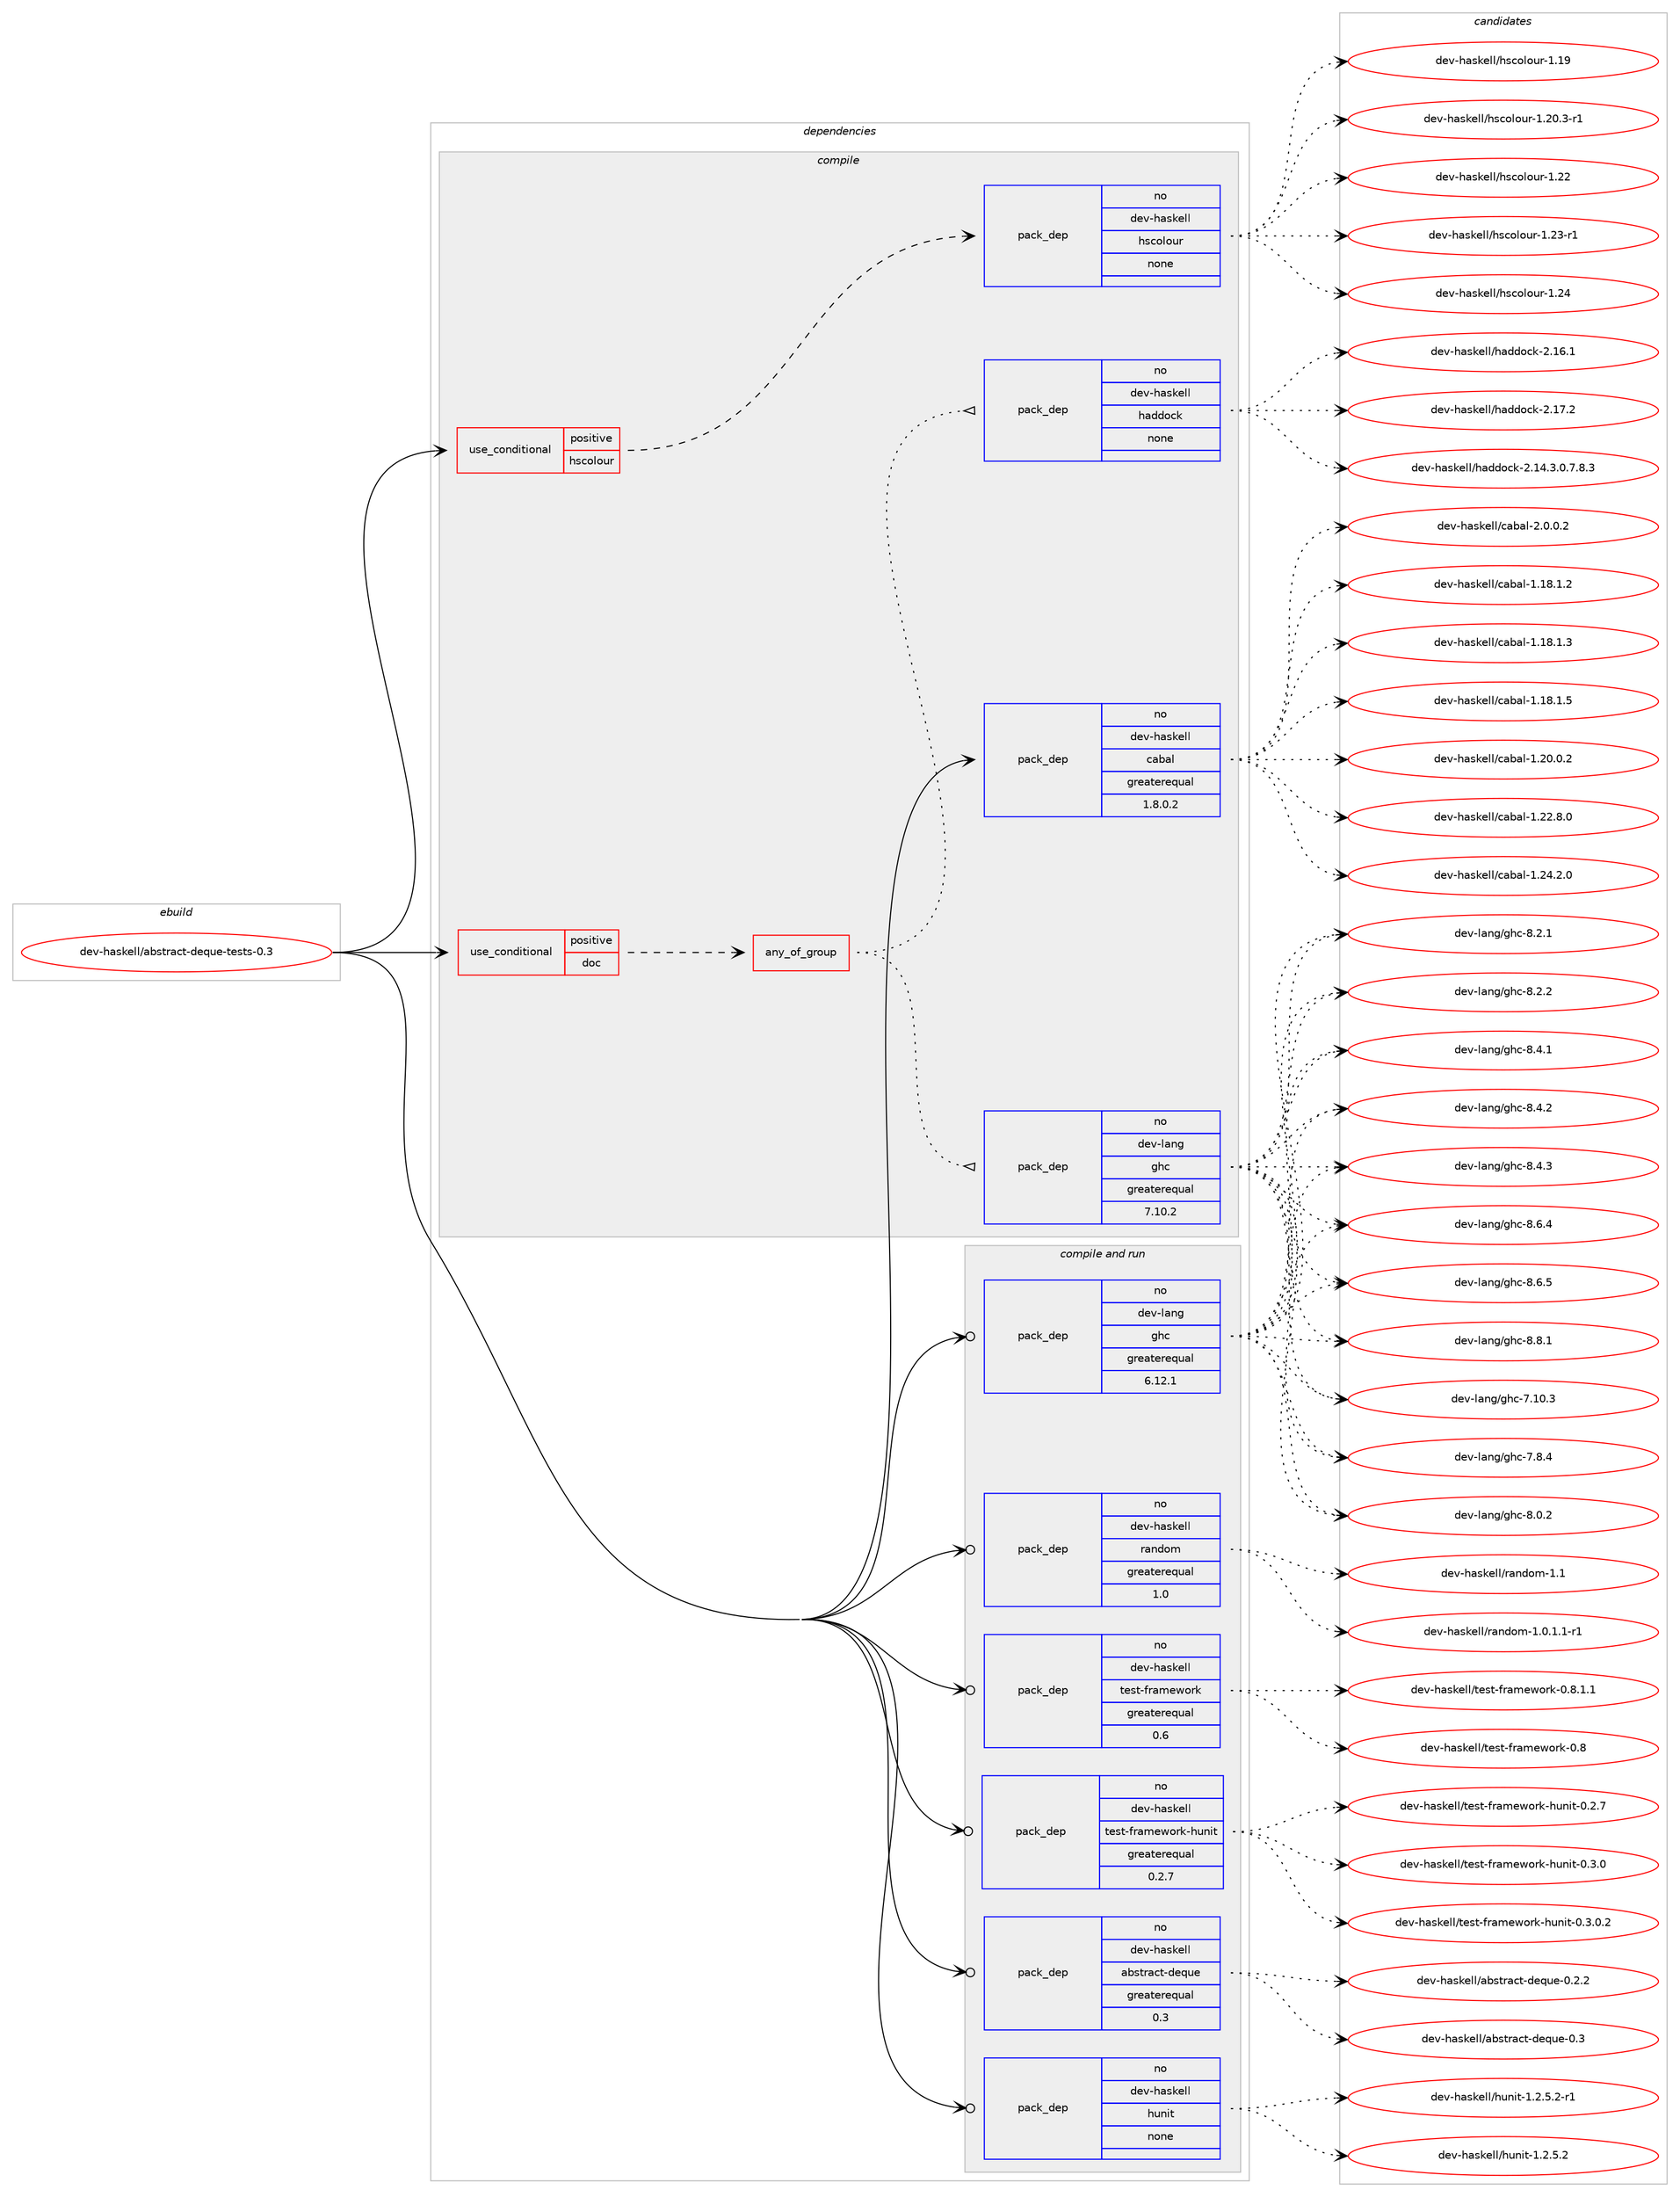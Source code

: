 digraph prolog {

# *************
# Graph options
# *************

newrank=true;
concentrate=true;
compound=true;
graph [rankdir=LR,fontname=Helvetica,fontsize=10,ranksep=1.5];#, ranksep=2.5, nodesep=0.2];
edge  [arrowhead=vee];
node  [fontname=Helvetica,fontsize=10];

# **********
# The ebuild
# **********

subgraph cluster_leftcol {
color=gray;
rank=same;
label=<<i>ebuild</i>>;
id [label="dev-haskell/abstract-deque-tests-0.3", color=red, width=4, href="../dev-haskell/abstract-deque-tests-0.3.svg"];
}

# ****************
# The dependencies
# ****************

subgraph cluster_midcol {
color=gray;
label=<<i>dependencies</i>>;
subgraph cluster_compile {
fillcolor="#eeeeee";
style=filled;
label=<<i>compile</i>>;
subgraph cond124624 {
dependency525567 [label=<<TABLE BORDER="0" CELLBORDER="1" CELLSPACING="0" CELLPADDING="4"><TR><TD ROWSPAN="3" CELLPADDING="10">use_conditional</TD></TR><TR><TD>positive</TD></TR><TR><TD>doc</TD></TR></TABLE>>, shape=none, color=red];
subgraph any9434 {
dependency525568 [label=<<TABLE BORDER="0" CELLBORDER="1" CELLSPACING="0" CELLPADDING="4"><TR><TD CELLPADDING="10">any_of_group</TD></TR></TABLE>>, shape=none, color=red];subgraph pack391152 {
dependency525569 [label=<<TABLE BORDER="0" CELLBORDER="1" CELLSPACING="0" CELLPADDING="4" WIDTH="220"><TR><TD ROWSPAN="6" CELLPADDING="30">pack_dep</TD></TR><TR><TD WIDTH="110">no</TD></TR><TR><TD>dev-haskell</TD></TR><TR><TD>haddock</TD></TR><TR><TD>none</TD></TR><TR><TD></TD></TR></TABLE>>, shape=none, color=blue];
}
dependency525568:e -> dependency525569:w [weight=20,style="dotted",arrowhead="oinv"];
subgraph pack391153 {
dependency525570 [label=<<TABLE BORDER="0" CELLBORDER="1" CELLSPACING="0" CELLPADDING="4" WIDTH="220"><TR><TD ROWSPAN="6" CELLPADDING="30">pack_dep</TD></TR><TR><TD WIDTH="110">no</TD></TR><TR><TD>dev-lang</TD></TR><TR><TD>ghc</TD></TR><TR><TD>greaterequal</TD></TR><TR><TD>7.10.2</TD></TR></TABLE>>, shape=none, color=blue];
}
dependency525568:e -> dependency525570:w [weight=20,style="dotted",arrowhead="oinv"];
}
dependency525567:e -> dependency525568:w [weight=20,style="dashed",arrowhead="vee"];
}
id:e -> dependency525567:w [weight=20,style="solid",arrowhead="vee"];
subgraph cond124625 {
dependency525571 [label=<<TABLE BORDER="0" CELLBORDER="1" CELLSPACING="0" CELLPADDING="4"><TR><TD ROWSPAN="3" CELLPADDING="10">use_conditional</TD></TR><TR><TD>positive</TD></TR><TR><TD>hscolour</TD></TR></TABLE>>, shape=none, color=red];
subgraph pack391154 {
dependency525572 [label=<<TABLE BORDER="0" CELLBORDER="1" CELLSPACING="0" CELLPADDING="4" WIDTH="220"><TR><TD ROWSPAN="6" CELLPADDING="30">pack_dep</TD></TR><TR><TD WIDTH="110">no</TD></TR><TR><TD>dev-haskell</TD></TR><TR><TD>hscolour</TD></TR><TR><TD>none</TD></TR><TR><TD></TD></TR></TABLE>>, shape=none, color=blue];
}
dependency525571:e -> dependency525572:w [weight=20,style="dashed",arrowhead="vee"];
}
id:e -> dependency525571:w [weight=20,style="solid",arrowhead="vee"];
subgraph pack391155 {
dependency525573 [label=<<TABLE BORDER="0" CELLBORDER="1" CELLSPACING="0" CELLPADDING="4" WIDTH="220"><TR><TD ROWSPAN="6" CELLPADDING="30">pack_dep</TD></TR><TR><TD WIDTH="110">no</TD></TR><TR><TD>dev-haskell</TD></TR><TR><TD>cabal</TD></TR><TR><TD>greaterequal</TD></TR><TR><TD>1.8.0.2</TD></TR></TABLE>>, shape=none, color=blue];
}
id:e -> dependency525573:w [weight=20,style="solid",arrowhead="vee"];
}
subgraph cluster_compileandrun {
fillcolor="#eeeeee";
style=filled;
label=<<i>compile and run</i>>;
subgraph pack391156 {
dependency525574 [label=<<TABLE BORDER="0" CELLBORDER="1" CELLSPACING="0" CELLPADDING="4" WIDTH="220"><TR><TD ROWSPAN="6" CELLPADDING="30">pack_dep</TD></TR><TR><TD WIDTH="110">no</TD></TR><TR><TD>dev-haskell</TD></TR><TR><TD>abstract-deque</TD></TR><TR><TD>greaterequal</TD></TR><TR><TD>0.3</TD></TR></TABLE>>, shape=none, color=blue];
}
id:e -> dependency525574:w [weight=20,style="solid",arrowhead="odotvee"];
subgraph pack391157 {
dependency525575 [label=<<TABLE BORDER="0" CELLBORDER="1" CELLSPACING="0" CELLPADDING="4" WIDTH="220"><TR><TD ROWSPAN="6" CELLPADDING="30">pack_dep</TD></TR><TR><TD WIDTH="110">no</TD></TR><TR><TD>dev-haskell</TD></TR><TR><TD>hunit</TD></TR><TR><TD>none</TD></TR><TR><TD></TD></TR></TABLE>>, shape=none, color=blue];
}
id:e -> dependency525575:w [weight=20,style="solid",arrowhead="odotvee"];
subgraph pack391158 {
dependency525576 [label=<<TABLE BORDER="0" CELLBORDER="1" CELLSPACING="0" CELLPADDING="4" WIDTH="220"><TR><TD ROWSPAN="6" CELLPADDING="30">pack_dep</TD></TR><TR><TD WIDTH="110">no</TD></TR><TR><TD>dev-haskell</TD></TR><TR><TD>random</TD></TR><TR><TD>greaterequal</TD></TR><TR><TD>1.0</TD></TR></TABLE>>, shape=none, color=blue];
}
id:e -> dependency525576:w [weight=20,style="solid",arrowhead="odotvee"];
subgraph pack391159 {
dependency525577 [label=<<TABLE BORDER="0" CELLBORDER="1" CELLSPACING="0" CELLPADDING="4" WIDTH="220"><TR><TD ROWSPAN="6" CELLPADDING="30">pack_dep</TD></TR><TR><TD WIDTH="110">no</TD></TR><TR><TD>dev-haskell</TD></TR><TR><TD>test-framework</TD></TR><TR><TD>greaterequal</TD></TR><TR><TD>0.6</TD></TR></TABLE>>, shape=none, color=blue];
}
id:e -> dependency525577:w [weight=20,style="solid",arrowhead="odotvee"];
subgraph pack391160 {
dependency525578 [label=<<TABLE BORDER="0" CELLBORDER="1" CELLSPACING="0" CELLPADDING="4" WIDTH="220"><TR><TD ROWSPAN="6" CELLPADDING="30">pack_dep</TD></TR><TR><TD WIDTH="110">no</TD></TR><TR><TD>dev-haskell</TD></TR><TR><TD>test-framework-hunit</TD></TR><TR><TD>greaterequal</TD></TR><TR><TD>0.2.7</TD></TR></TABLE>>, shape=none, color=blue];
}
id:e -> dependency525578:w [weight=20,style="solid",arrowhead="odotvee"];
subgraph pack391161 {
dependency525579 [label=<<TABLE BORDER="0" CELLBORDER="1" CELLSPACING="0" CELLPADDING="4" WIDTH="220"><TR><TD ROWSPAN="6" CELLPADDING="30">pack_dep</TD></TR><TR><TD WIDTH="110">no</TD></TR><TR><TD>dev-lang</TD></TR><TR><TD>ghc</TD></TR><TR><TD>greaterequal</TD></TR><TR><TD>6.12.1</TD></TR></TABLE>>, shape=none, color=blue];
}
id:e -> dependency525579:w [weight=20,style="solid",arrowhead="odotvee"];
}
subgraph cluster_run {
fillcolor="#eeeeee";
style=filled;
label=<<i>run</i>>;
}
}

# **************
# The candidates
# **************

subgraph cluster_choices {
rank=same;
color=gray;
label=<<i>candidates</i>>;

subgraph choice391152 {
color=black;
nodesep=1;
choice1001011184510497115107101108108471049710010011199107455046495246514648465546564651 [label="dev-haskell/haddock-2.14.3.0.7.8.3", color=red, width=4,href="../dev-haskell/haddock-2.14.3.0.7.8.3.svg"];
choice100101118451049711510710110810847104971001001119910745504649544649 [label="dev-haskell/haddock-2.16.1", color=red, width=4,href="../dev-haskell/haddock-2.16.1.svg"];
choice100101118451049711510710110810847104971001001119910745504649554650 [label="dev-haskell/haddock-2.17.2", color=red, width=4,href="../dev-haskell/haddock-2.17.2.svg"];
dependency525569:e -> choice1001011184510497115107101108108471049710010011199107455046495246514648465546564651:w [style=dotted,weight="100"];
dependency525569:e -> choice100101118451049711510710110810847104971001001119910745504649544649:w [style=dotted,weight="100"];
dependency525569:e -> choice100101118451049711510710110810847104971001001119910745504649554650:w [style=dotted,weight="100"];
}
subgraph choice391153 {
color=black;
nodesep=1;
choice1001011184510897110103471031049945554649484651 [label="dev-lang/ghc-7.10.3", color=red, width=4,href="../dev-lang/ghc-7.10.3.svg"];
choice10010111845108971101034710310499455546564652 [label="dev-lang/ghc-7.8.4", color=red, width=4,href="../dev-lang/ghc-7.8.4.svg"];
choice10010111845108971101034710310499455646484650 [label="dev-lang/ghc-8.0.2", color=red, width=4,href="../dev-lang/ghc-8.0.2.svg"];
choice10010111845108971101034710310499455646504649 [label="dev-lang/ghc-8.2.1", color=red, width=4,href="../dev-lang/ghc-8.2.1.svg"];
choice10010111845108971101034710310499455646504650 [label="dev-lang/ghc-8.2.2", color=red, width=4,href="../dev-lang/ghc-8.2.2.svg"];
choice10010111845108971101034710310499455646524649 [label="dev-lang/ghc-8.4.1", color=red, width=4,href="../dev-lang/ghc-8.4.1.svg"];
choice10010111845108971101034710310499455646524650 [label="dev-lang/ghc-8.4.2", color=red, width=4,href="../dev-lang/ghc-8.4.2.svg"];
choice10010111845108971101034710310499455646524651 [label="dev-lang/ghc-8.4.3", color=red, width=4,href="../dev-lang/ghc-8.4.3.svg"];
choice10010111845108971101034710310499455646544652 [label="dev-lang/ghc-8.6.4", color=red, width=4,href="../dev-lang/ghc-8.6.4.svg"];
choice10010111845108971101034710310499455646544653 [label="dev-lang/ghc-8.6.5", color=red, width=4,href="../dev-lang/ghc-8.6.5.svg"];
choice10010111845108971101034710310499455646564649 [label="dev-lang/ghc-8.8.1", color=red, width=4,href="../dev-lang/ghc-8.8.1.svg"];
dependency525570:e -> choice1001011184510897110103471031049945554649484651:w [style=dotted,weight="100"];
dependency525570:e -> choice10010111845108971101034710310499455546564652:w [style=dotted,weight="100"];
dependency525570:e -> choice10010111845108971101034710310499455646484650:w [style=dotted,weight="100"];
dependency525570:e -> choice10010111845108971101034710310499455646504649:w [style=dotted,weight="100"];
dependency525570:e -> choice10010111845108971101034710310499455646504650:w [style=dotted,weight="100"];
dependency525570:e -> choice10010111845108971101034710310499455646524649:w [style=dotted,weight="100"];
dependency525570:e -> choice10010111845108971101034710310499455646524650:w [style=dotted,weight="100"];
dependency525570:e -> choice10010111845108971101034710310499455646524651:w [style=dotted,weight="100"];
dependency525570:e -> choice10010111845108971101034710310499455646544652:w [style=dotted,weight="100"];
dependency525570:e -> choice10010111845108971101034710310499455646544653:w [style=dotted,weight="100"];
dependency525570:e -> choice10010111845108971101034710310499455646564649:w [style=dotted,weight="100"];
}
subgraph choice391154 {
color=black;
nodesep=1;
choice100101118451049711510710110810847104115991111081111171144549464957 [label="dev-haskell/hscolour-1.19", color=red, width=4,href="../dev-haskell/hscolour-1.19.svg"];
choice10010111845104971151071011081084710411599111108111117114454946504846514511449 [label="dev-haskell/hscolour-1.20.3-r1", color=red, width=4,href="../dev-haskell/hscolour-1.20.3-r1.svg"];
choice100101118451049711510710110810847104115991111081111171144549465050 [label="dev-haskell/hscolour-1.22", color=red, width=4,href="../dev-haskell/hscolour-1.22.svg"];
choice1001011184510497115107101108108471041159911110811111711445494650514511449 [label="dev-haskell/hscolour-1.23-r1", color=red, width=4,href="../dev-haskell/hscolour-1.23-r1.svg"];
choice100101118451049711510710110810847104115991111081111171144549465052 [label="dev-haskell/hscolour-1.24", color=red, width=4,href="../dev-haskell/hscolour-1.24.svg"];
dependency525572:e -> choice100101118451049711510710110810847104115991111081111171144549464957:w [style=dotted,weight="100"];
dependency525572:e -> choice10010111845104971151071011081084710411599111108111117114454946504846514511449:w [style=dotted,weight="100"];
dependency525572:e -> choice100101118451049711510710110810847104115991111081111171144549465050:w [style=dotted,weight="100"];
dependency525572:e -> choice1001011184510497115107101108108471041159911110811111711445494650514511449:w [style=dotted,weight="100"];
dependency525572:e -> choice100101118451049711510710110810847104115991111081111171144549465052:w [style=dotted,weight="100"];
}
subgraph choice391155 {
color=black;
nodesep=1;
choice10010111845104971151071011081084799979897108454946495646494650 [label="dev-haskell/cabal-1.18.1.2", color=red, width=4,href="../dev-haskell/cabal-1.18.1.2.svg"];
choice10010111845104971151071011081084799979897108454946495646494651 [label="dev-haskell/cabal-1.18.1.3", color=red, width=4,href="../dev-haskell/cabal-1.18.1.3.svg"];
choice10010111845104971151071011081084799979897108454946495646494653 [label="dev-haskell/cabal-1.18.1.5", color=red, width=4,href="../dev-haskell/cabal-1.18.1.5.svg"];
choice10010111845104971151071011081084799979897108454946504846484650 [label="dev-haskell/cabal-1.20.0.2", color=red, width=4,href="../dev-haskell/cabal-1.20.0.2.svg"];
choice10010111845104971151071011081084799979897108454946505046564648 [label="dev-haskell/cabal-1.22.8.0", color=red, width=4,href="../dev-haskell/cabal-1.22.8.0.svg"];
choice10010111845104971151071011081084799979897108454946505246504648 [label="dev-haskell/cabal-1.24.2.0", color=red, width=4,href="../dev-haskell/cabal-1.24.2.0.svg"];
choice100101118451049711510710110810847999798971084550464846484650 [label="dev-haskell/cabal-2.0.0.2", color=red, width=4,href="../dev-haskell/cabal-2.0.0.2.svg"];
dependency525573:e -> choice10010111845104971151071011081084799979897108454946495646494650:w [style=dotted,weight="100"];
dependency525573:e -> choice10010111845104971151071011081084799979897108454946495646494651:w [style=dotted,weight="100"];
dependency525573:e -> choice10010111845104971151071011081084799979897108454946495646494653:w [style=dotted,weight="100"];
dependency525573:e -> choice10010111845104971151071011081084799979897108454946504846484650:w [style=dotted,weight="100"];
dependency525573:e -> choice10010111845104971151071011081084799979897108454946505046564648:w [style=dotted,weight="100"];
dependency525573:e -> choice10010111845104971151071011081084799979897108454946505246504648:w [style=dotted,weight="100"];
dependency525573:e -> choice100101118451049711510710110810847999798971084550464846484650:w [style=dotted,weight="100"];
}
subgraph choice391156 {
color=black;
nodesep=1;
choice1001011184510497115107101108108479798115116114979911645100101113117101454846504650 [label="dev-haskell/abstract-deque-0.2.2", color=red, width=4,href="../dev-haskell/abstract-deque-0.2.2.svg"];
choice100101118451049711510710110810847979811511611497991164510010111311710145484651 [label="dev-haskell/abstract-deque-0.3", color=red, width=4,href="../dev-haskell/abstract-deque-0.3.svg"];
dependency525574:e -> choice1001011184510497115107101108108479798115116114979911645100101113117101454846504650:w [style=dotted,weight="100"];
dependency525574:e -> choice100101118451049711510710110810847979811511611497991164510010111311710145484651:w [style=dotted,weight="100"];
}
subgraph choice391157 {
color=black;
nodesep=1;
choice1001011184510497115107101108108471041171101051164549465046534650 [label="dev-haskell/hunit-1.2.5.2", color=red, width=4,href="../dev-haskell/hunit-1.2.5.2.svg"];
choice10010111845104971151071011081084710411711010511645494650465346504511449 [label="dev-haskell/hunit-1.2.5.2-r1", color=red, width=4,href="../dev-haskell/hunit-1.2.5.2-r1.svg"];
dependency525575:e -> choice1001011184510497115107101108108471041171101051164549465046534650:w [style=dotted,weight="100"];
dependency525575:e -> choice10010111845104971151071011081084710411711010511645494650465346504511449:w [style=dotted,weight="100"];
}
subgraph choice391158 {
color=black;
nodesep=1;
choice1001011184510497115107101108108471149711010011110945494648464946494511449 [label="dev-haskell/random-1.0.1.1-r1", color=red, width=4,href="../dev-haskell/random-1.0.1.1-r1.svg"];
choice1001011184510497115107101108108471149711010011110945494649 [label="dev-haskell/random-1.1", color=red, width=4,href="../dev-haskell/random-1.1.svg"];
dependency525576:e -> choice1001011184510497115107101108108471149711010011110945494648464946494511449:w [style=dotted,weight="100"];
dependency525576:e -> choice1001011184510497115107101108108471149711010011110945494649:w [style=dotted,weight="100"];
}
subgraph choice391159 {
color=black;
nodesep=1;
choice100101118451049711510710110810847116101115116451021149710910111911111410745484656 [label="dev-haskell/test-framework-0.8", color=red, width=4,href="../dev-haskell/test-framework-0.8.svg"];
choice10010111845104971151071011081084711610111511645102114971091011191111141074548465646494649 [label="dev-haskell/test-framework-0.8.1.1", color=red, width=4,href="../dev-haskell/test-framework-0.8.1.1.svg"];
dependency525577:e -> choice100101118451049711510710110810847116101115116451021149710910111911111410745484656:w [style=dotted,weight="100"];
dependency525577:e -> choice10010111845104971151071011081084711610111511645102114971091011191111141074548465646494649:w [style=dotted,weight="100"];
}
subgraph choice391160 {
color=black;
nodesep=1;
choice100101118451049711510710110810847116101115116451021149710910111911111410745104117110105116454846504655 [label="dev-haskell/test-framework-hunit-0.2.7", color=red, width=4,href="../dev-haskell/test-framework-hunit-0.2.7.svg"];
choice100101118451049711510710110810847116101115116451021149710910111911111410745104117110105116454846514648 [label="dev-haskell/test-framework-hunit-0.3.0", color=red, width=4,href="../dev-haskell/test-framework-hunit-0.3.0.svg"];
choice1001011184510497115107101108108471161011151164510211497109101119111114107451041171101051164548465146484650 [label="dev-haskell/test-framework-hunit-0.3.0.2", color=red, width=4,href="../dev-haskell/test-framework-hunit-0.3.0.2.svg"];
dependency525578:e -> choice100101118451049711510710110810847116101115116451021149710910111911111410745104117110105116454846504655:w [style=dotted,weight="100"];
dependency525578:e -> choice100101118451049711510710110810847116101115116451021149710910111911111410745104117110105116454846514648:w [style=dotted,weight="100"];
dependency525578:e -> choice1001011184510497115107101108108471161011151164510211497109101119111114107451041171101051164548465146484650:w [style=dotted,weight="100"];
}
subgraph choice391161 {
color=black;
nodesep=1;
choice1001011184510897110103471031049945554649484651 [label="dev-lang/ghc-7.10.3", color=red, width=4,href="../dev-lang/ghc-7.10.3.svg"];
choice10010111845108971101034710310499455546564652 [label="dev-lang/ghc-7.8.4", color=red, width=4,href="../dev-lang/ghc-7.8.4.svg"];
choice10010111845108971101034710310499455646484650 [label="dev-lang/ghc-8.0.2", color=red, width=4,href="../dev-lang/ghc-8.0.2.svg"];
choice10010111845108971101034710310499455646504649 [label="dev-lang/ghc-8.2.1", color=red, width=4,href="../dev-lang/ghc-8.2.1.svg"];
choice10010111845108971101034710310499455646504650 [label="dev-lang/ghc-8.2.2", color=red, width=4,href="../dev-lang/ghc-8.2.2.svg"];
choice10010111845108971101034710310499455646524649 [label="dev-lang/ghc-8.4.1", color=red, width=4,href="../dev-lang/ghc-8.4.1.svg"];
choice10010111845108971101034710310499455646524650 [label="dev-lang/ghc-8.4.2", color=red, width=4,href="../dev-lang/ghc-8.4.2.svg"];
choice10010111845108971101034710310499455646524651 [label="dev-lang/ghc-8.4.3", color=red, width=4,href="../dev-lang/ghc-8.4.3.svg"];
choice10010111845108971101034710310499455646544652 [label="dev-lang/ghc-8.6.4", color=red, width=4,href="../dev-lang/ghc-8.6.4.svg"];
choice10010111845108971101034710310499455646544653 [label="dev-lang/ghc-8.6.5", color=red, width=4,href="../dev-lang/ghc-8.6.5.svg"];
choice10010111845108971101034710310499455646564649 [label="dev-lang/ghc-8.8.1", color=red, width=4,href="../dev-lang/ghc-8.8.1.svg"];
dependency525579:e -> choice1001011184510897110103471031049945554649484651:w [style=dotted,weight="100"];
dependency525579:e -> choice10010111845108971101034710310499455546564652:w [style=dotted,weight="100"];
dependency525579:e -> choice10010111845108971101034710310499455646484650:w [style=dotted,weight="100"];
dependency525579:e -> choice10010111845108971101034710310499455646504649:w [style=dotted,weight="100"];
dependency525579:e -> choice10010111845108971101034710310499455646504650:w [style=dotted,weight="100"];
dependency525579:e -> choice10010111845108971101034710310499455646524649:w [style=dotted,weight="100"];
dependency525579:e -> choice10010111845108971101034710310499455646524650:w [style=dotted,weight="100"];
dependency525579:e -> choice10010111845108971101034710310499455646524651:w [style=dotted,weight="100"];
dependency525579:e -> choice10010111845108971101034710310499455646544652:w [style=dotted,weight="100"];
dependency525579:e -> choice10010111845108971101034710310499455646544653:w [style=dotted,weight="100"];
dependency525579:e -> choice10010111845108971101034710310499455646564649:w [style=dotted,weight="100"];
}
}

}
